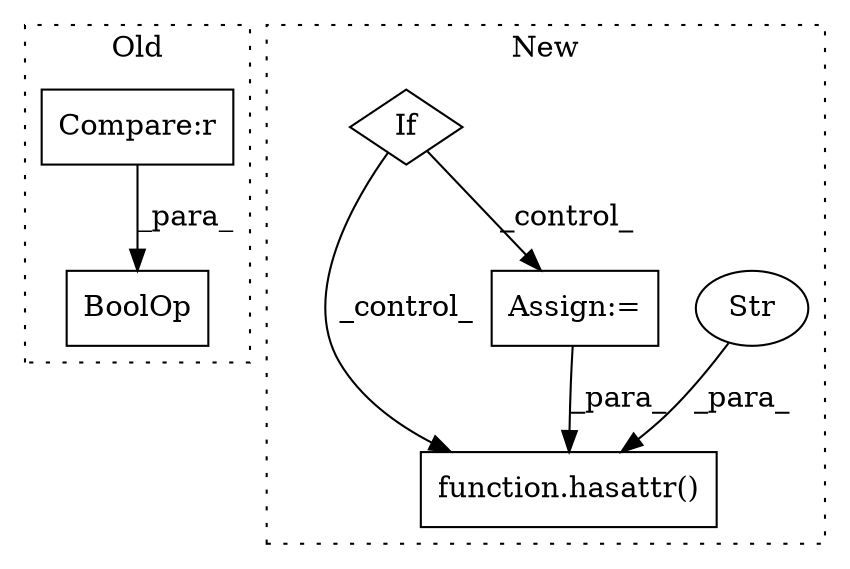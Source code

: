 digraph G {
subgraph cluster0 {
1 [label="BoolOp" a="72" s="6007" l="45" shape="box"];
5 [label="Compare:r" a="40" s="6032" l="19" shape="box"];
label = "Old";
style="dotted";
}
subgraph cluster1 {
2 [label="function.hasattr()" a="75" s="6507,6535" l="8,1" shape="box"];
3 [label="Str" a="66" s="6529" l="6" shape="ellipse"];
4 [label="If" a="96" s="6405" l="3" shape="diamond"];
6 [label="Assign:=" a="68" s="6472" l="3" shape="box"];
label = "New";
style="dotted";
}
3 -> 2 [label="_para_"];
4 -> 2 [label="_control_"];
4 -> 6 [label="_control_"];
5 -> 1 [label="_para_"];
6 -> 2 [label="_para_"];
}